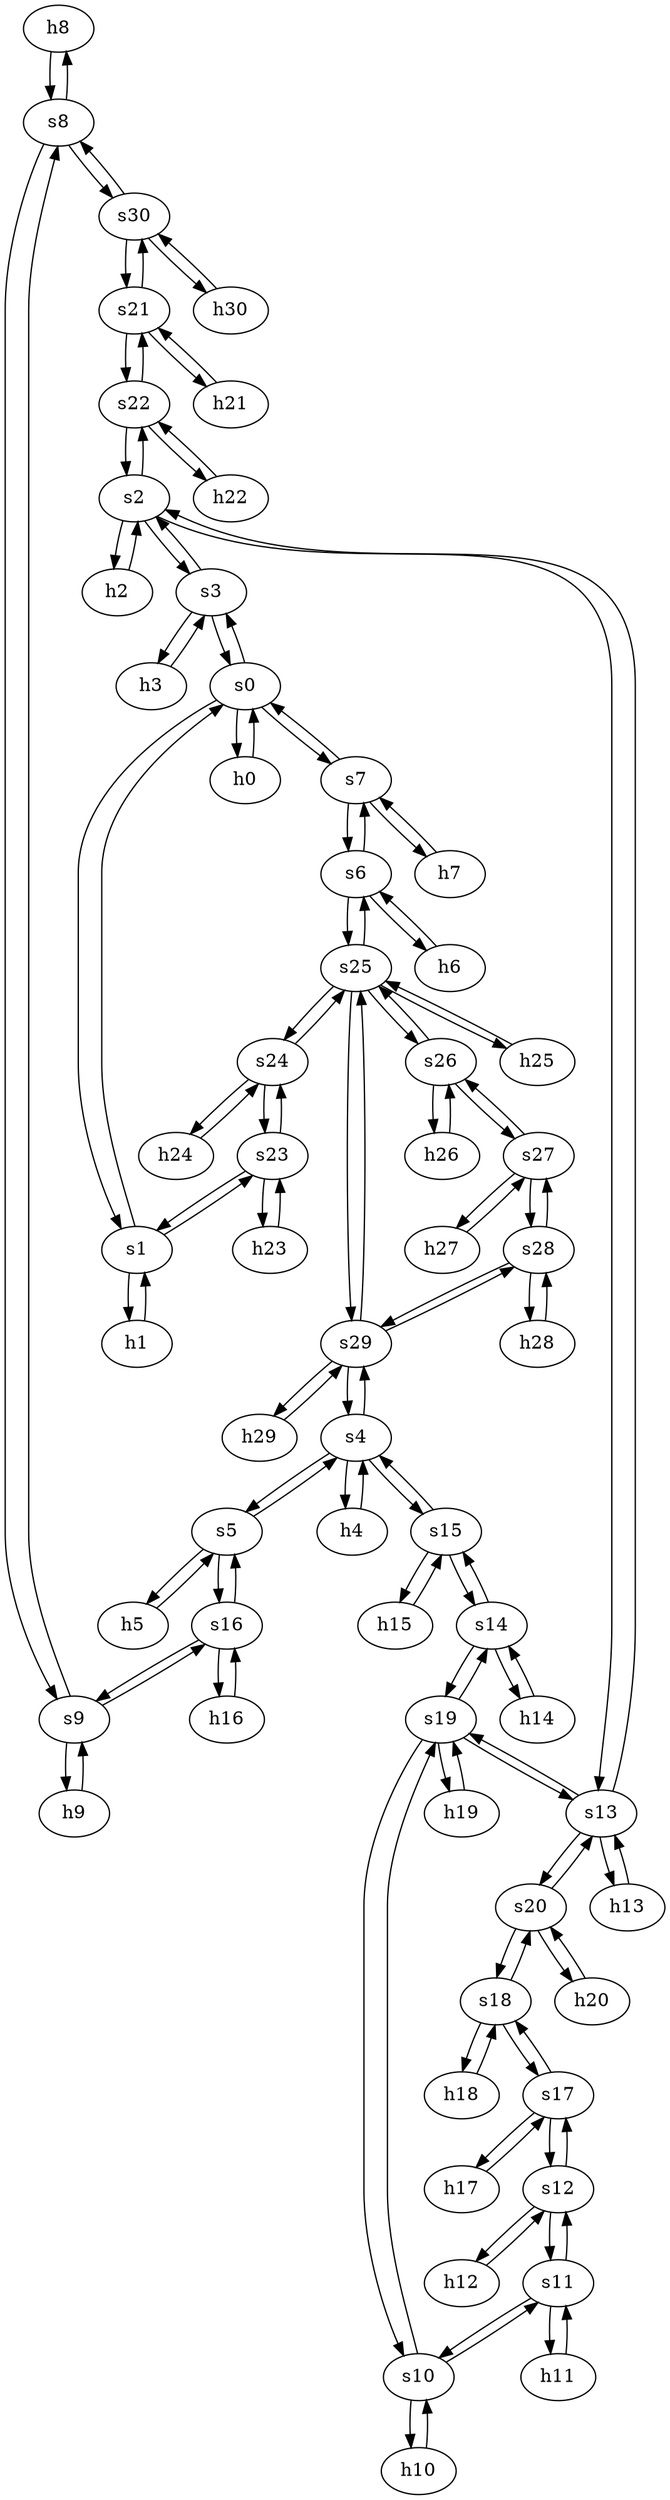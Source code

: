 strict digraph DIGEX {
	h8	 [ip="111.0.8.8",
		mac="00:00:00:00:8:8",
		type=host];
	s8	 [id=8,
		type=switch];
	h8 -> s8	 [capacity="1Gbps",
		cost=1,
		dst_port=1,
		src_port=1];
	h9	 [ip="111.0.9.9",
		mac="00:00:00:00:9:9",
		type=host];
	s9	 [id=9,
		type=switch];
	h9 -> s9	 [capacity="1Gbps",
		cost=1,
		dst_port=1,
		src_port=1];
	h26	 [ip="111.0.26.26",
		mac="00:00:00:00:26:26",
		type=host];
	s26	 [id=26,
		type=switch];
	h26 -> s26	 [capacity="1Gbps",
		cost=1,
		dst_port=1,
		src_port=1];
	h2	 [ip="111.0.2.2",
		mac="00:00:00:00:2:2",
		type=host];
	s2	 [id=2,
		type=switch];
	h2 -> s2	 [capacity="1Gbps",
		cost=1,
		dst_port=1,
		src_port=1];
	h3	 [ip="111.0.3.3",
		mac="00:00:00:00:3:3",
		type=host];
	s3	 [id=3,
		type=switch];
	h3 -> s3	 [capacity="1Gbps",
		cost=1,
		dst_port=1,
		src_port=1];
	h0	 [ip="111.0.0.0",
		mac="00:00:00:00:0:0",
		type=host];
	s0	 [id=0,
		type=switch];
	h0 -> s0	 [capacity="1Gbps",
		cost=1,
		dst_port=1,
		src_port=1];
	h1	 [ip="111.0.1.1",
		mac="00:00:00:00:1:1",
		type=host];
	s1	 [id=1,
		type=switch];
	h1 -> s1	 [capacity="1Gbps",
		cost=1,
		dst_port=1,
		src_port=1];
	h6	 [ip="111.0.6.6",
		mac="00:00:00:00:6:6",
		type=host];
	s6	 [id=6,
		type=switch];
	h6 -> s6	 [capacity="1Gbps",
		cost=1,
		dst_port=1,
		src_port=1];
	h7	 [ip="111.0.7.7",
		mac="00:00:00:00:7:7",
		type=host];
	s7	 [id=7,
		type=switch];
	h7 -> s7	 [capacity="1Gbps",
		cost=1,
		dst_port=1,
		src_port=1];
	h4	 [ip="111.0.4.4",
		mac="00:00:00:00:4:4",
		type=host];
	s4	 [id=4,
		type=switch];
	h4 -> s4	 [capacity="1Gbps",
		cost=1,
		dst_port=1,
		src_port=1];
	h5	 [ip="111.0.5.5",
		mac="00:00:00:00:5:5",
		type=host];
	s5	 [id=5,
		type=switch];
	h5 -> s5	 [capacity="1Gbps",
		cost=1,
		dst_port=1,
		src_port=1];
	h23	 [ip="111.0.23.23",
		mac="00:00:00:00:23:23",
		type=host];
	s23	 [id=23,
		type=switch];
	h23 -> s23	 [capacity="1Gbps",
		cost=1,
		dst_port=1,
		src_port=1];
	h22	 [ip="111.0.22.22",
		mac="00:00:00:00:22:22",
		type=host];
	s22	 [id=22,
		type=switch];
	h22 -> s22	 [capacity="1Gbps",
		cost=1,
		dst_port=1,
		src_port=1];
	h21	 [ip="111.0.21.21",
		mac="00:00:00:00:21:21",
		type=host];
	s21	 [id=21,
		type=switch];
	h21 -> s21	 [capacity="1Gbps",
		cost=1,
		dst_port=1,
		src_port=1];
	s16	 [id=16,
		type=switch];
	s9 -> s16	 [capacity="1Gbps",
		cost=1,
		dst_port=3,
		src_port=3];
	s9 -> s8	 [capacity="1Gbps",
		cost=1,
		dst_port=2,
		src_port=2];
	s9 -> h9	 [capacity="1Gbps",
		cost=1,
		dst_port=1,
		src_port=1];
	s30	 [id=30,
		type=switch];
	s8 -> s30	 [capacity="1Gbps",
		cost=1,
		dst_port=2,
		src_port=3];
	s8 -> h8	 [capacity="1Gbps",
		cost=1,
		dst_port=1,
		src_port=1];
	s8 -> s9	 [capacity="1Gbps",
		cost=1,
		dst_port=2,
		src_port=2];
	h29	 [ip="111.0.29.29",
		mac="00:00:00:00:29:29",
		type=host];
	s29	 [id=29,
		type=switch];
	h29 -> s29	 [capacity="1Gbps",
		cost=1,
		dst_port=1,
		src_port=1];
	h28	 [ip="111.0.28.28",
		mac="00:00:00:00:28:28",
		type=host];
	s28	 [id=28,
		type=switch];
	h28 -> s28	 [capacity="1Gbps",
		cost=1,
		dst_port=1,
		src_port=1];
	s3 -> s2	 [capacity="1Gbps",
		cost=1,
		dst_port=2,
		src_port=3];
	s3 -> s0	 [capacity="1Gbps",
		cost=1,
		dst_port=3,
		src_port=2];
	s3 -> h3	 [capacity="1Gbps",
		cost=1,
		dst_port=1,
		src_port=1];
	s2 -> s3	 [capacity="1Gbps",
		cost=1,
		dst_port=3,
		src_port=2];
	s2 -> s22	 [capacity="1Gbps",
		cost=1,
		dst_port=2,
		src_port=4];
	s13	 [id=13,
		type=switch];
	s2 -> s13	 [capacity="1Gbps",
		cost=1,
		dst_port=2,
		src_port=3];
	s2 -> h2	 [capacity="1Gbps",
		cost=1,
		dst_port=1,
		src_port=1];
	s1 -> s0	 [capacity="1Gbps",
		cost=1,
		dst_port=2,
		src_port=2];
	s1 -> h1	 [capacity="1Gbps",
		cost=1,
		dst_port=1,
		src_port=1];
	s1 -> s23	 [capacity="1Gbps",
		cost=1,
		dst_port=2,
		src_port=3];
	s0 -> s1	 [capacity="1Gbps",
		cost=1,
		dst_port=2,
		src_port=2];
	s0 -> s3	 [capacity="1Gbps",
		cost=1,
		dst_port=2,
		src_port=3];
	s0 -> h0	 [capacity="1Gbps",
		cost=1,
		dst_port=1,
		src_port=1];
	s0 -> s7	 [capacity="1Gbps",
		cost=1,
		dst_port=2,
		src_port=4];
	s7 -> s0	 [capacity="1Gbps",
		cost=1,
		dst_port=4,
		src_port=2];
	s7 -> s6	 [capacity="1Gbps",
		cost=1,
		dst_port=3,
		src_port=3];
	s7 -> h7	 [capacity="1Gbps",
		cost=1,
		dst_port=1,
		src_port=1];
	s6 -> h6	 [capacity="1Gbps",
		cost=1,
		dst_port=1,
		src_port=1];
	s6 -> s7	 [capacity="1Gbps",
		cost=1,
		dst_port=3,
		src_port=3];
	s25	 [id=25,
		type=switch];
	s6 -> s25	 [capacity="1Gbps",
		cost=1,
		dst_port=2,
		src_port=2];
	s5 -> s16	 [capacity="1Gbps",
		cost=1,
		dst_port=2,
		src_port=3];
	s5 -> s4	 [capacity="1Gbps",
		cost=1,
		dst_port=4,
		src_port=2];
	s5 -> h5	 [capacity="1Gbps",
		cost=1,
		dst_port=1,
		src_port=1];
	s4 -> s5	 [capacity="1Gbps",
		cost=1,
		dst_port=2,
		src_port=4];
	s15	 [id=15,
		type=switch];
	s4 -> s15	 [capacity="1Gbps",
		cost=1,
		dst_port=2,
		src_port=2];
	s4 -> s29	 [capacity="1Gbps",
		cost=1,
		dst_port=2,
		src_port=3];
	s4 -> h4	 [capacity="1Gbps",
		cost=1,
		dst_port=1,
		src_port=1];
	h20	 [ip="111.0.20.20",
		mac="00:00:00:00:20:20",
		type=host];
	s20	 [id=20,
		type=switch];
	h20 -> s20	 [capacity="1Gbps",
		cost=1,
		dst_port=1,
		src_port=1];
	s19	 [id=19,
		type=switch];
	s19 -> s13	 [capacity="1Gbps",
		cost=1,
		dst_port=3,
		src_port=4];
	s10	 [id=10,
		type=switch];
	s19 -> s10	 [capacity="1Gbps",
		cost=1,
		dst_port=5,
		src_port=3];
	h19	 [ip="111.0.19.19",
		mac="00:00:00:00:19:19",
		type=host];
	s19 -> h19	 [capacity="1Gbps",
		cost=1,
		dst_port=1,
		src_port=1];
	s14	 [id=14,
		type=switch];
	s19 -> s14	 [capacity="1Gbps",
		cost=1,
		dst_port=2,
		src_port=5];
	s18	 [id=18,
		type=switch];
	s17	 [id=17,
		type=switch];
	s18 -> s17	 [capacity="1Gbps",
		cost=1,
		dst_port=4,
		src_port=3];
	h18	 [ip="111.0.18.18",
		mac="00:00:00:00:18:18",
		type=host];
	s18 -> h18	 [capacity="1Gbps",
		cost=1,
		dst_port=1,
		src_port=1];
	s18 -> s20	 [capacity="1Gbps",
		cost=1,
		dst_port=3,
		src_port=4];
	s13 -> s2	 [capacity="1Gbps",
		cost=1,
		dst_port=3,
		src_port=2];
	h13	 [ip="111.0.13.13",
		mac="00:00:00:00:13:13",
		type=host];
	s13 -> h13	 [capacity="1Gbps",
		cost=1,
		dst_port=1,
		src_port=1];
	s13 -> s19	 [capacity="1Gbps",
		cost=1,
		dst_port=4,
		src_port=3];
	s13 -> s20	 [capacity="1Gbps",
		cost=1,
		dst_port=2,
		src_port=4];
	s12	 [id=12,
		type=switch];
	s12 -> s17	 [capacity="1Gbps",
		cost=1,
		dst_port=2,
		src_port=3];
	s11	 [id=11,
		type=switch];
	s12 -> s11	 [capacity="1Gbps",
		cost=1,
		dst_port=4,
		src_port=2];
	h12	 [ip="111.0.12.12",
		mac="00:00:00:00:12:12",
		type=host];
	s12 -> h12	 [capacity="1Gbps",
		cost=1,
		dst_port=1,
		src_port=1];
	s11 -> s12	 [capacity="1Gbps",
		cost=1,
		dst_port=2,
		src_port=4];
	s11 -> s10	 [capacity="1Gbps",
		cost=1,
		dst_port=3,
		src_port=3];
	h11	 [ip="111.0.11.11",
		mac="00:00:00:00:11:11",
		type=host];
	s11 -> h11	 [capacity="1Gbps",
		cost=1,
		dst_port=1,
		src_port=1];
	s10 -> s11	 [capacity="1Gbps",
		cost=1,
		dst_port=3,
		src_port=3];
	h10	 [ip="111.0.10.10",
		mac="00:00:00:00:10:10",
		type=host];
	s10 -> h10	 [capacity="1Gbps",
		cost=1,
		dst_port=1,
		src_port=1];
	s10 -> s19	 [capacity="1Gbps",
		cost=1,
		dst_port=3,
		src_port=5];
	s17 -> s12	 [capacity="1Gbps",
		cost=1,
		dst_port=3,
		src_port=2];
	h17	 [ip="111.0.17.17",
		mac="00:00:00:00:17:17",
		type=host];
	s17 -> h17	 [capacity="1Gbps",
		cost=1,
		dst_port=1,
		src_port=1];
	s17 -> s18	 [capacity="1Gbps",
		cost=1,
		dst_port=3,
		src_port=4];
	s16 -> s5	 [capacity="1Gbps",
		cost=1,
		dst_port=3,
		src_port=2];
	s16 -> s9	 [capacity="1Gbps",
		cost=1,
		dst_port=3,
		src_port=3];
	h16	 [ip="111.0.16.16",
		mac="00:00:00:00:16:16",
		type=host];
	s16 -> h16	 [capacity="1Gbps",
		cost=1,
		dst_port=1,
		src_port=1];
	h15	 [ip="111.0.15.15",
		mac="00:00:00:00:15:15",
		type=host];
	s15 -> h15	 [capacity="1Gbps",
		cost=1,
		dst_port=1,
		src_port=1];
	s15 -> s4	 [capacity="1Gbps",
		cost=1,
		dst_port=2,
		src_port=2];
	s15 -> s14	 [capacity="1Gbps",
		cost=1,
		dst_port=3,
		src_port=3];
	s14 -> s15	 [capacity="1Gbps",
		cost=1,
		dst_port=3,
		src_port=3];
	s14 -> s19	 [capacity="1Gbps",
		cost=1,
		dst_port=5,
		src_port=2];
	h14	 [ip="111.0.14.14",
		mac="00:00:00:00:14:14",
		type=host];
	s14 -> h14	 [capacity="1Gbps",
		cost=1,
		dst_port=1,
		src_port=1];
	h30	 [ip="111.0.30.30",
		mac="00:00:00:00:30:30",
		type=host];
	h30 -> s30	 [capacity="1Gbps",
		cost=1,
		dst_port=1,
		src_port=1];
	h25	 [ip="111.0.25.25",
		mac="00:00:00:00:25:25",
		type=host];
	h25 -> s25	 [capacity="1Gbps",
		cost=1,
		dst_port=1,
		src_port=1];
	h18 -> s18	 [capacity="1Gbps",
		cost=1,
		dst_port=1,
		src_port=1];
	h19 -> s19	 [capacity="1Gbps",
		cost=1,
		dst_port=1,
		src_port=1];
	s30 -> s8	 [capacity="1Gbps",
		cost=1,
		dst_port=3,
		src_port=2];
	s30 -> s21	 [capacity="1Gbps",
		cost=1,
		dst_port=3,
		src_port=3];
	s30 -> h30	 [capacity="1Gbps",
		cost=1,
		dst_port=1,
		src_port=1];
	s24	 [id=24,
		type=switch];
	s25 -> s24	 [capacity="1Gbps",
		cost=1,
		dst_port=3,
		src_port=3];
	s25 -> h25	 [capacity="1Gbps",
		cost=1,
		dst_port=1,
		src_port=1];
	s25 -> s6	 [capacity="1Gbps",
		cost=1,
		dst_port=2,
		src_port=2];
	s25 -> s26	 [capacity="1Gbps",
		cost=1,
		dst_port=2,
		src_port=4];
	s25 -> s29	 [capacity="1Gbps",
		cost=1,
		dst_port=3,
		src_port=5];
	h10 -> s10	 [capacity="1Gbps",
		cost=1,
		dst_port=1,
		src_port=1];
	h11 -> s11	 [capacity="1Gbps",
		cost=1,
		dst_port=1,
		src_port=1];
	h12 -> s12	 [capacity="1Gbps",
		cost=1,
		dst_port=1,
		src_port=1];
	h13 -> s13	 [capacity="1Gbps",
		cost=1,
		dst_port=1,
		src_port=1];
	h14 -> s14	 [capacity="1Gbps",
		cost=1,
		dst_port=1,
		src_port=1];
	h15 -> s15	 [capacity="1Gbps",
		cost=1,
		dst_port=1,
		src_port=1];
	h16 -> s16	 [capacity="1Gbps",
		cost=1,
		dst_port=1,
		src_port=1];
	h17 -> s17	 [capacity="1Gbps",
		cost=1,
		dst_port=1,
		src_port=1];
	s22 -> s2	 [capacity="1Gbps",
		cost=1,
		dst_port=4,
		src_port=2];
	s22 -> h22	 [capacity="1Gbps",
		cost=1,
		dst_port=1,
		src_port=1];
	s22 -> s21	 [capacity="1Gbps",
		cost=1,
		dst_port=2,
		src_port=3];
	s23 -> s1	 [capacity="1Gbps",
		cost=1,
		dst_port=3,
		src_port=2];
	s23 -> s24	 [capacity="1Gbps",
		cost=1,
		dst_port=2,
		src_port=3];
	s23 -> h23	 [capacity="1Gbps",
		cost=1,
		dst_port=1,
		src_port=1];
	s20 -> h20	 [capacity="1Gbps",
		cost=1,
		dst_port=1,
		src_port=1];
	s20 -> s13	 [capacity="1Gbps",
		cost=1,
		dst_port=4,
		src_port=2];
	s20 -> s18	 [capacity="1Gbps",
		cost=1,
		dst_port=4,
		src_port=3];
	s21 -> s22	 [capacity="1Gbps",
		cost=1,
		dst_port=3,
		src_port=2];
	s21 -> s30	 [capacity="1Gbps",
		cost=1,
		dst_port=3,
		src_port=3];
	s21 -> h21	 [capacity="1Gbps",
		cost=1,
		dst_port=1,
		src_port=1];
	s26 -> h26	 [capacity="1Gbps",
		cost=1,
		dst_port=1,
		src_port=1];
	s27	 [id=27,
		type=switch];
	s26 -> s27	 [capacity="1Gbps",
		cost=1,
		dst_port=2,
		src_port=3];
	s26 -> s25	 [capacity="1Gbps",
		cost=1,
		dst_port=4,
		src_port=2];
	s27 -> s28	 [capacity="1Gbps",
		cost=1,
		dst_port=2,
		src_port=3];
	s27 -> s26	 [capacity="1Gbps",
		cost=1,
		dst_port=3,
		src_port=2];
	h27	 [ip="111.0.27.27",
		mac="00:00:00:00:27:27",
		type=host];
	s27 -> h27	 [capacity="1Gbps",
		cost=1,
		dst_port=1,
		src_port=1];
	h24	 [ip="111.0.24.24",
		mac="00:00:00:00:24:24",
		type=host];
	s24 -> h24	 [capacity="1Gbps",
		cost=1,
		dst_port=1,
		src_port=1];
	s24 -> s25	 [capacity="1Gbps",
		cost=1,
		dst_port=3,
		src_port=3];
	s24 -> s23	 [capacity="1Gbps",
		cost=1,
		dst_port=3,
		src_port=2];
	h24 -> s24	 [capacity="1Gbps",
		cost=1,
		dst_port=1,
		src_port=1];
	s28 -> s27	 [capacity="1Gbps",
		cost=1,
		dst_port=3,
		src_port=2];
	s28 -> s29	 [capacity="1Gbps",
		cost=1,
		dst_port=4,
		src_port=3];
	s28 -> h28	 [capacity="1Gbps",
		cost=1,
		dst_port=1,
		src_port=1];
	s29 -> s4	 [capacity="1Gbps",
		cost=1,
		dst_port=3,
		src_port=2];
	s29 -> s28	 [capacity="1Gbps",
		cost=1,
		dst_port=3,
		src_port=4];
	s29 -> s25	 [capacity="1Gbps",
		cost=1,
		dst_port=5,
		src_port=3];
	s29 -> h29	 [capacity="1Gbps",
		cost=1,
		dst_port=1,
		src_port=1];
	h27 -> s27	 [capacity="1Gbps",
		cost=1,
		dst_port=1,
		src_port=1];
}

